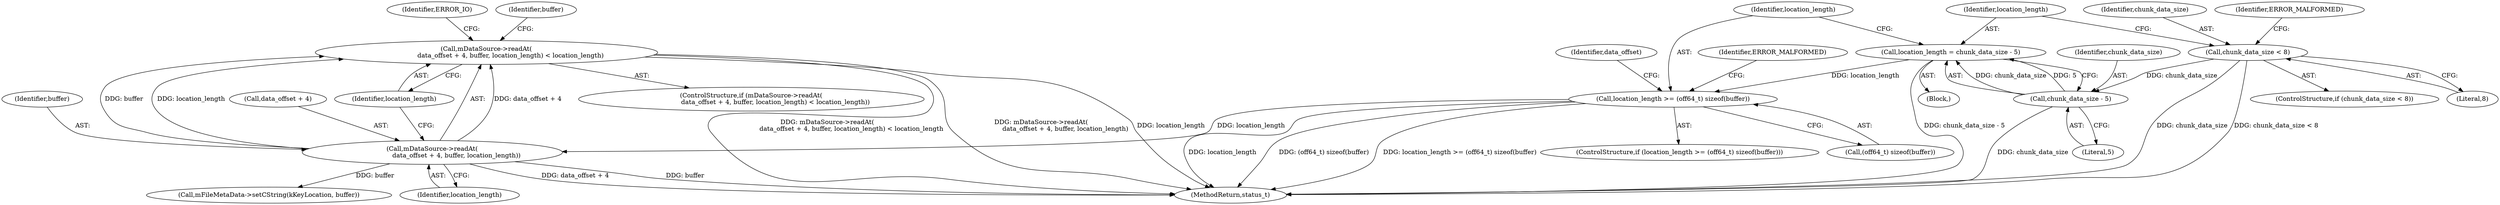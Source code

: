 digraph "0_Android_f81038006b4c59a5a148dcad887371206033c28f_2@API" {
"1002230" [label="(Call,mDataSource->readAt(\n                        data_offset + 4, buffer, location_length) < location_length)"];
"1002231" [label="(Call,mDataSource->readAt(\n                        data_offset + 4, buffer, location_length))"];
"1002220" [label="(Call,location_length >= (off64_t) sizeof(buffer))"];
"1002214" [label="(Call,location_length = chunk_data_size - 5)"];
"1002216" [label="(Call,chunk_data_size - 5)"];
"1002206" [label="(Call,chunk_data_size < 8)"];
"1002218" [label="(Literal,5)"];
"1002233" [label="(Identifier,data_offset)"];
"1002229" [label="(ControlStructure,if (mDataSource->readAt(\n                        data_offset + 4, buffer, location_length) < location_length))"];
"1003289" [label="(MethodReturn,status_t)"];
"1002216" [label="(Call,chunk_data_size - 5)"];
"1002220" [label="(Call,location_length >= (off64_t) sizeof(buffer))"];
"1002219" [label="(ControlStructure,if (location_length >= (off64_t) sizeof(buffer)))"];
"1002236" [label="(Identifier,location_length)"];
"1002231" [label="(Call,mDataSource->readAt(\n                        data_offset + 4, buffer, location_length))"];
"1002211" [label="(Identifier,ERROR_MALFORMED)"];
"1002214" [label="(Call,location_length = chunk_data_size - 5)"];
"1002240" [label="(Identifier,ERROR_IO)"];
"1002221" [label="(Identifier,location_length)"];
"1002206" [label="(Call,chunk_data_size < 8)"];
"1002230" [label="(Call,mDataSource->readAt(\n                        data_offset + 4, buffer, location_length) < location_length)"];
"1002200" [label="(Block,)"];
"1002215" [label="(Identifier,location_length)"];
"1002205" [label="(ControlStructure,if (chunk_data_size < 8))"];
"1002208" [label="(Literal,8)"];
"1002207" [label="(Identifier,chunk_data_size)"];
"1002222" [label="(Call,(off64_t) sizeof(buffer))"];
"1002235" [label="(Identifier,buffer)"];
"1002237" [label="(Identifier,location_length)"];
"1002217" [label="(Identifier,chunk_data_size)"];
"1002228" [label="(Identifier,ERROR_MALFORMED)"];
"1002232" [label="(Call,data_offset + 4)"];
"1002243" [label="(Identifier,buffer)"];
"1002246" [label="(Call,mFileMetaData->setCString(kKeyLocation, buffer))"];
"1002230" -> "1002229"  [label="AST: "];
"1002230" -> "1002237"  [label="CFG: "];
"1002231" -> "1002230"  [label="AST: "];
"1002237" -> "1002230"  [label="AST: "];
"1002240" -> "1002230"  [label="CFG: "];
"1002243" -> "1002230"  [label="CFG: "];
"1002230" -> "1003289"  [label="DDG: mDataSource->readAt(\n                        data_offset + 4, buffer, location_length) < location_length"];
"1002230" -> "1003289"  [label="DDG: mDataSource->readAt(\n                        data_offset + 4, buffer, location_length)"];
"1002230" -> "1003289"  [label="DDG: location_length"];
"1002231" -> "1002230"  [label="DDG: data_offset + 4"];
"1002231" -> "1002230"  [label="DDG: buffer"];
"1002231" -> "1002230"  [label="DDG: location_length"];
"1002231" -> "1002236"  [label="CFG: "];
"1002232" -> "1002231"  [label="AST: "];
"1002235" -> "1002231"  [label="AST: "];
"1002236" -> "1002231"  [label="AST: "];
"1002237" -> "1002231"  [label="CFG: "];
"1002231" -> "1003289"  [label="DDG: buffer"];
"1002231" -> "1003289"  [label="DDG: data_offset + 4"];
"1002220" -> "1002231"  [label="DDG: location_length"];
"1002231" -> "1002246"  [label="DDG: buffer"];
"1002220" -> "1002219"  [label="AST: "];
"1002220" -> "1002222"  [label="CFG: "];
"1002221" -> "1002220"  [label="AST: "];
"1002222" -> "1002220"  [label="AST: "];
"1002228" -> "1002220"  [label="CFG: "];
"1002233" -> "1002220"  [label="CFG: "];
"1002220" -> "1003289"  [label="DDG: (off64_t) sizeof(buffer)"];
"1002220" -> "1003289"  [label="DDG: location_length >= (off64_t) sizeof(buffer)"];
"1002220" -> "1003289"  [label="DDG: location_length"];
"1002214" -> "1002220"  [label="DDG: location_length"];
"1002214" -> "1002200"  [label="AST: "];
"1002214" -> "1002216"  [label="CFG: "];
"1002215" -> "1002214"  [label="AST: "];
"1002216" -> "1002214"  [label="AST: "];
"1002221" -> "1002214"  [label="CFG: "];
"1002214" -> "1003289"  [label="DDG: chunk_data_size - 5"];
"1002216" -> "1002214"  [label="DDG: chunk_data_size"];
"1002216" -> "1002214"  [label="DDG: 5"];
"1002216" -> "1002218"  [label="CFG: "];
"1002217" -> "1002216"  [label="AST: "];
"1002218" -> "1002216"  [label="AST: "];
"1002216" -> "1003289"  [label="DDG: chunk_data_size"];
"1002206" -> "1002216"  [label="DDG: chunk_data_size"];
"1002206" -> "1002205"  [label="AST: "];
"1002206" -> "1002208"  [label="CFG: "];
"1002207" -> "1002206"  [label="AST: "];
"1002208" -> "1002206"  [label="AST: "];
"1002211" -> "1002206"  [label="CFG: "];
"1002215" -> "1002206"  [label="CFG: "];
"1002206" -> "1003289"  [label="DDG: chunk_data_size"];
"1002206" -> "1003289"  [label="DDG: chunk_data_size < 8"];
}
